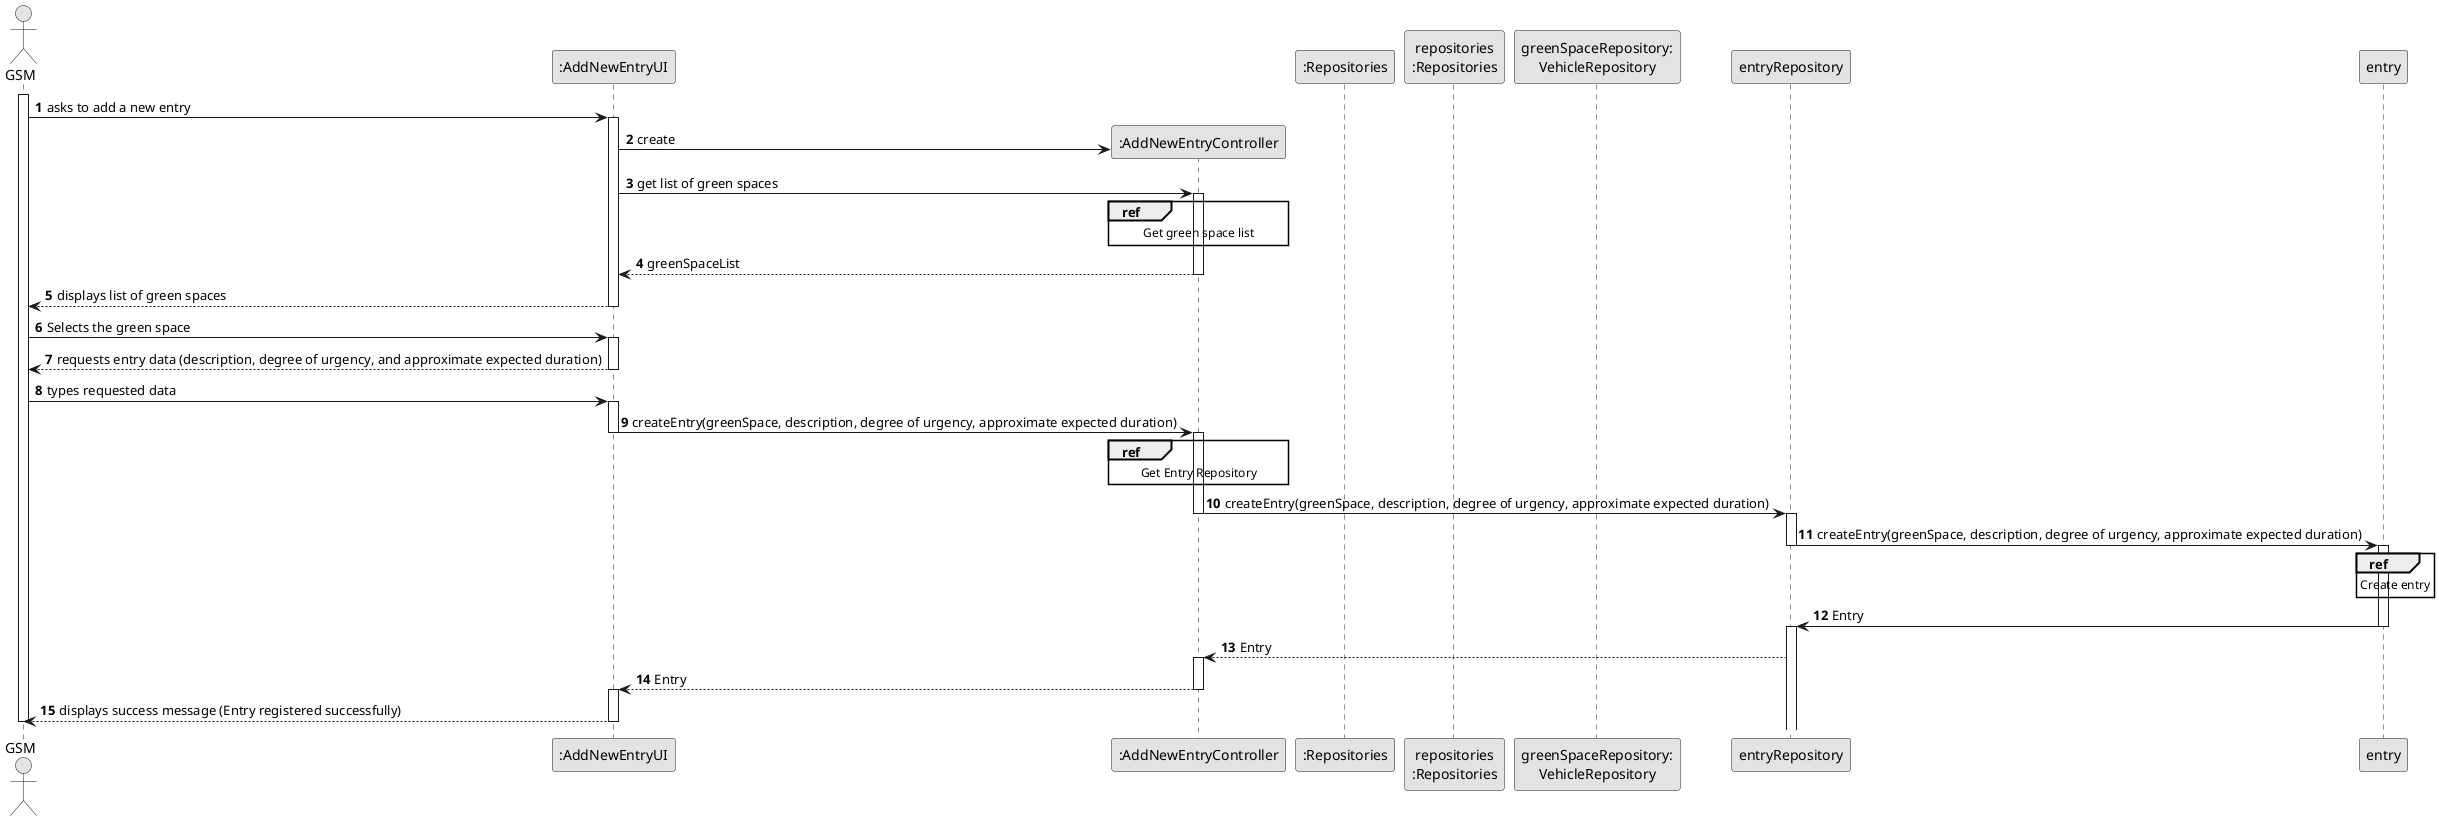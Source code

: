 
@startuml
skinparam monochrome true
skinparam packageStyle rectangle
skinparam shadowing false

'title System Sequence Diagram (SSD) - US006

autonumber

actor "GSM" as GSM
participant ":AddNewEntryUI" as UI
participant ":AddNewEntryController" as CTRL
participant ":Repositories" as RepositorySingleton
participant "repositories\n:Repositories" as PLAT
participant "greenSpaceRepository:\nVehicleRepository" as GreenSpaceRepository
participant "entryRepository" as EntryRep
participant "entry" as Entry

activate GSM

    GSM -> UI : asks to add a new entry
    activate UI


        UI -> CTRL** : create

        UI -> CTRL : get list of green spaces
        activate CTRL

        ref over CTRL
        Get green space list
        end ref

        CTRL --> UI : greenSpaceList
        deactivate CTRL


        UI --> GSM : displays list of green spaces
        deactivate UI

        GSM -> UI : Selects the green space
        activate UI

        UI --> GSM : requests entry data (description, degree of urgency, and approximate expected duration)
        deactivate UI

        GSM -> UI : types requested data
        activate UI

        UI -> CTRL : createEntry(greenSpace, description, degree of urgency, approximate expected duration)
        deactivate UI
        activate CTRL

        ref over CTRL
        Get Entry Repository
        end ref

        CTRL -> EntryRep : createEntry(greenSpace, description, degree of urgency, approximate expected duration)
        deactivate CTRL
        activate EntryRep

        EntryRep -> Entry : createEntry(greenSpace, description, degree of urgency, approximate expected duration)
        deactivate EntryRep
        activate Entry

        ref over Entry
        Create entry
        end ref

        Entry -> EntryRep : Entry
        deactivate Entry
        activate EntryRep

        EntryRep --> CTRL : Entry
        activate CTRL

        CTRL --> UI : Entry
        deactivate CTRL
        activate UI

    UI --> GSM : displays success message (Entry registered successfully)
    deactivate UI

deactivate GSM

@enduml
